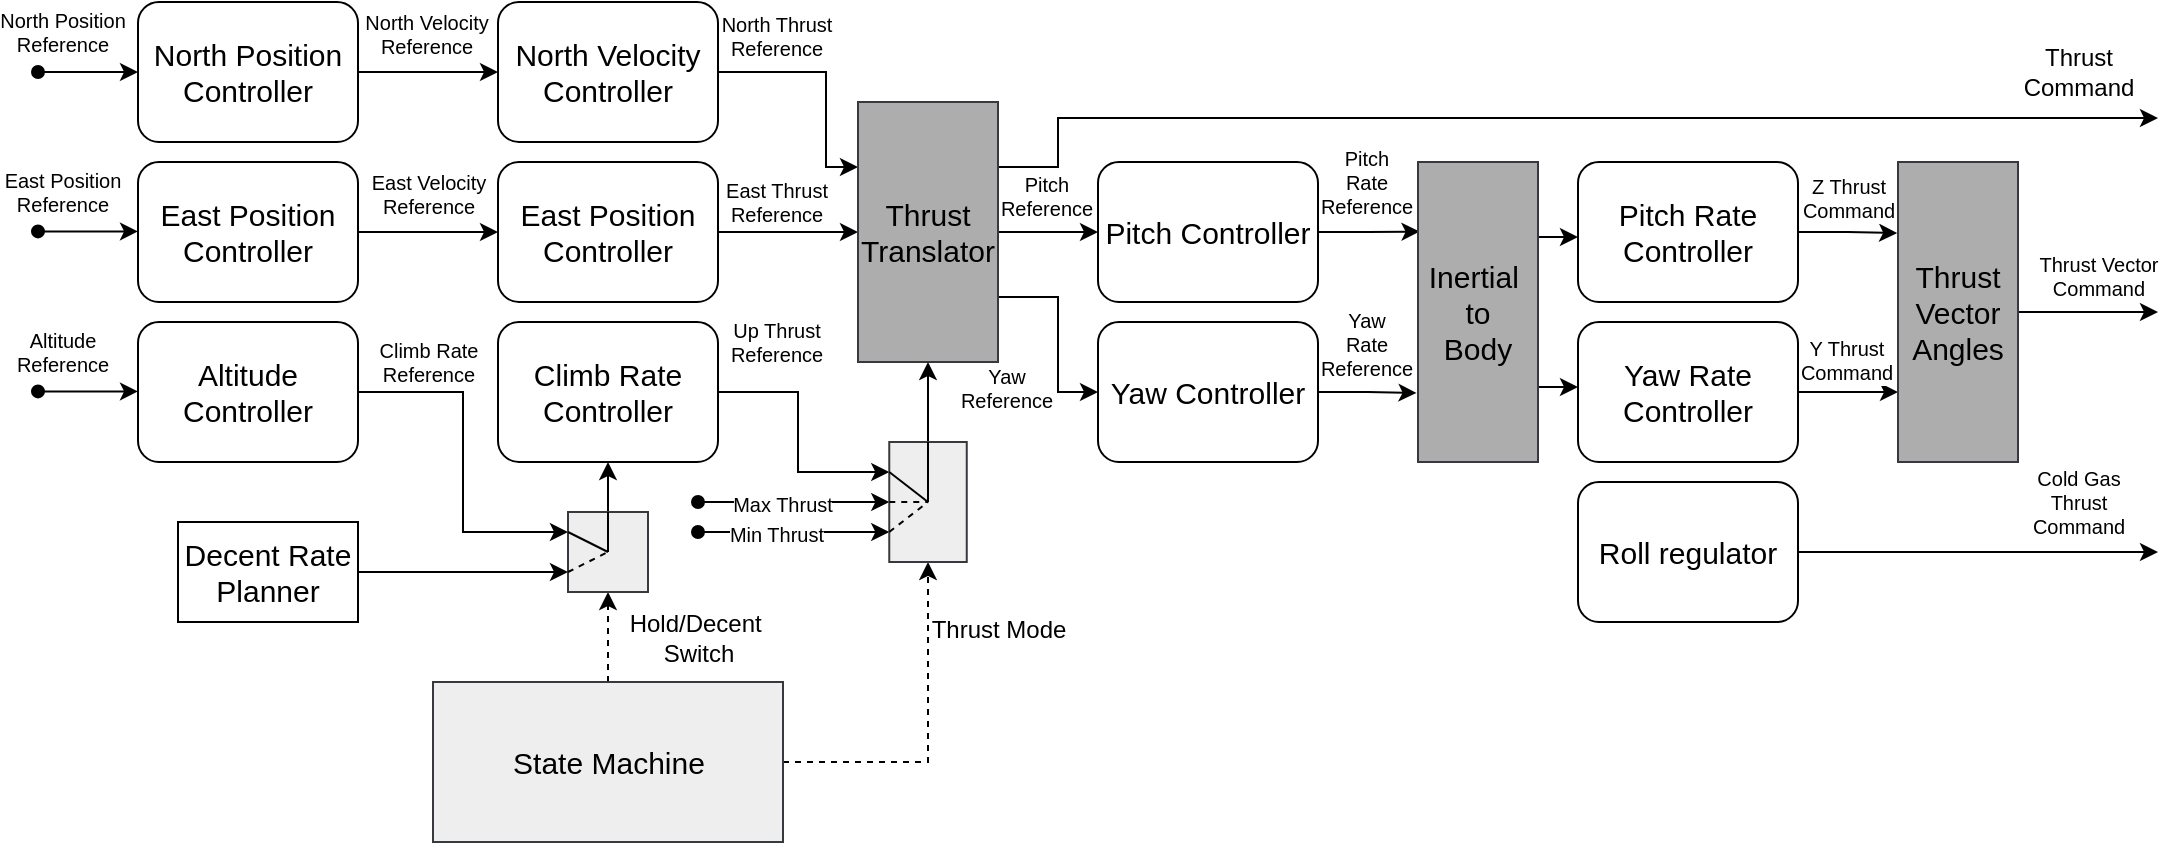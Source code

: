 <mxfile version="20.3.1" type="device"><diagram id="TSHoQDLFOvXR2-as7giw" name="Page-1"><mxGraphModel dx="2164" dy="1285" grid="1" gridSize="10" guides="1" tooltips="1" connect="1" arrows="1" fold="1" page="1" pageScale="1" pageWidth="850" pageHeight="1100" math="0" shadow="0"><root><mxCell id="0"/><mxCell id="1" parent="0"/><mxCell id="qTCDaYdqjMMDO9V5PS31-25" style="edgeStyle=orthogonalEdgeStyle;rounded=0;orthogonalLoop=1;jettySize=auto;html=1;entryX=0;entryY=0.5;entryDx=0;entryDy=0;fontSize=15;" edge="1" parent="1" source="qTCDaYdqjMMDO9V5PS31-17" target="qTCDaYdqjMMDO9V5PS31-20"><mxGeometry relative="1" as="geometry"/></mxCell><mxCell id="qTCDaYdqjMMDO9V5PS31-28" value="North Velocity&lt;br style=&quot;font-size: 10px;&quot;&gt;Reference" style="edgeLabel;html=1;align=center;verticalAlign=middle;resizable=0;points=[];fontSize=10;" vertex="1" connectable="0" parent="qTCDaYdqjMMDO9V5PS31-25"><mxGeometry x="-0.244" y="2" relative="1" as="geometry"><mxPoint x="7" y="-17" as="offset"/></mxGeometry></mxCell><mxCell id="qTCDaYdqjMMDO9V5PS31-17" value="North Position Controller" style="rounded=1;whiteSpace=wrap;html=1;fontSize=15;shadow=0;sketch=0;glass=0;" vertex="1" parent="1"><mxGeometry x="-370" y="80" width="110" height="70" as="geometry"/></mxCell><mxCell id="qTCDaYdqjMMDO9V5PS31-26" style="edgeStyle=orthogonalEdgeStyle;rounded=0;orthogonalLoop=1;jettySize=auto;html=1;entryX=0;entryY=0.5;entryDx=0;entryDy=0;fontSize=15;" edge="1" parent="1" source="qTCDaYdqjMMDO9V5PS31-18" target="qTCDaYdqjMMDO9V5PS31-21"><mxGeometry relative="1" as="geometry"/></mxCell><mxCell id="qTCDaYdqjMMDO9V5PS31-29" value="East Velocity&lt;br style=&quot;font-size: 10px;&quot;&gt;Reference" style="edgeLabel;html=1;align=center;verticalAlign=middle;resizable=0;points=[];fontSize=10;" vertex="1" connectable="0" parent="qTCDaYdqjMMDO9V5PS31-26"><mxGeometry x="-0.121" y="-2" relative="1" as="geometry"><mxPoint x="4" y="-21" as="offset"/></mxGeometry></mxCell><mxCell id="qTCDaYdqjMMDO9V5PS31-18" value="East Position Controller" style="rounded=1;whiteSpace=wrap;html=1;fontSize=15;" vertex="1" parent="1"><mxGeometry x="-370" y="160" width="110" height="70" as="geometry"/></mxCell><mxCell id="qTCDaYdqjMMDO9V5PS31-27" value="&lt;span style=&quot;color: rgb(0, 0, 0); font-family: Helvetica; font-size: 10px; font-style: normal; font-variant-ligatures: normal; font-variant-caps: normal; font-weight: 400; letter-spacing: normal; orphans: 2; text-align: center; text-indent: 0px; text-transform: none; widows: 2; word-spacing: 0px; -webkit-text-stroke-width: 0px; background-color: rgb(255, 255, 255); text-decoration-thickness: initial; text-decoration-style: initial; text-decoration-color: initial; float: none; display: inline !important;&quot;&gt;Climb Rate&lt;/span&gt;&lt;br style=&quot;color: rgb(0, 0, 0); font-family: Helvetica; font-size: 10px; font-style: normal; font-variant-ligatures: normal; font-variant-caps: normal; font-weight: 400; letter-spacing: normal; orphans: 2; text-align: center; text-indent: 0px; text-transform: none; widows: 2; word-spacing: 0px; -webkit-text-stroke-width: 0px; text-decoration-thickness: initial; text-decoration-style: initial; text-decoration-color: initial;&quot;&gt;&lt;span style=&quot;color: rgb(0, 0, 0); font-family: Helvetica; font-size: 10px; font-style: normal; font-variant-ligatures: normal; font-variant-caps: normal; font-weight: 400; letter-spacing: normal; orphans: 2; text-align: center; text-indent: 0px; text-transform: none; widows: 2; word-spacing: 0px; -webkit-text-stroke-width: 0px; background-color: rgb(255, 255, 255); text-decoration-thickness: initial; text-decoration-style: initial; text-decoration-color: initial; float: none; display: inline !important;&quot;&gt;Reference&lt;/span&gt;" style="edgeStyle=orthogonalEdgeStyle;rounded=0;orthogonalLoop=1;jettySize=auto;html=1;entryX=0;entryY=0.25;entryDx=0;entryDy=0;fontSize=10;" edge="1" parent="1" source="qTCDaYdqjMMDO9V5PS31-19" target="qTCDaYdqjMMDO9V5PS31-82"><mxGeometry x="-0.6" y="15" relative="1" as="geometry"><mxPoint as="offset"/></mxGeometry></mxCell><mxCell id="qTCDaYdqjMMDO9V5PS31-19" value="Altitude Controller" style="rounded=1;whiteSpace=wrap;html=1;fontSize=15;" vertex="1" parent="1"><mxGeometry x="-370" y="240" width="110" height="70" as="geometry"/></mxCell><mxCell id="qTCDaYdqjMMDO9V5PS31-30" style="edgeStyle=orthogonalEdgeStyle;rounded=0;orthogonalLoop=1;jettySize=auto;html=1;entryX=0;entryY=0.25;entryDx=0;entryDy=0;fontSize=12;" edge="1" parent="1" source="qTCDaYdqjMMDO9V5PS31-20" target="qTCDaYdqjMMDO9V5PS31-24"><mxGeometry relative="1" as="geometry"><Array as="points"><mxPoint x="-26" y="115"/><mxPoint x="-26" y="163"/></Array></mxGeometry></mxCell><mxCell id="qTCDaYdqjMMDO9V5PS31-33" value="North Thrust&lt;br style=&quot;font-size: 10px;&quot;&gt;Reference" style="edgeLabel;html=1;align=center;verticalAlign=middle;resizable=0;points=[];fontSize=10;" vertex="1" connectable="0" parent="qTCDaYdqjMMDO9V5PS31-30"><mxGeometry x="-0.375" y="-1" relative="1" as="geometry"><mxPoint x="-8" y="-19" as="offset"/></mxGeometry></mxCell><mxCell id="qTCDaYdqjMMDO9V5PS31-20" value="North Velocity Controller" style="rounded=1;whiteSpace=wrap;html=1;fontSize=15;" vertex="1" parent="1"><mxGeometry x="-190" y="80" width="110" height="70" as="geometry"/></mxCell><mxCell id="qTCDaYdqjMMDO9V5PS31-31" style="edgeStyle=orthogonalEdgeStyle;rounded=0;orthogonalLoop=1;jettySize=auto;html=1;entryX=0;entryY=0.5;entryDx=0;entryDy=0;fontSize=12;" edge="1" parent="1" source="qTCDaYdqjMMDO9V5PS31-21" target="qTCDaYdqjMMDO9V5PS31-24"><mxGeometry relative="1" as="geometry"/></mxCell><mxCell id="qTCDaYdqjMMDO9V5PS31-64" value="East Thrust&lt;br style=&quot;font-size: 10px;&quot;&gt;Reference" style="edgeLabel;html=1;align=center;verticalAlign=middle;resizable=0;points=[];fontSize=10;" vertex="1" connectable="0" parent="qTCDaYdqjMMDO9V5PS31-31"><mxGeometry x="-0.359" y="-1" relative="1" as="geometry"><mxPoint x="6" y="-16" as="offset"/></mxGeometry></mxCell><mxCell id="qTCDaYdqjMMDO9V5PS31-21" value="East Position Controller" style="rounded=1;whiteSpace=wrap;html=1;fontSize=15;" vertex="1" parent="1"><mxGeometry x="-190" y="160" width="110" height="70" as="geometry"/></mxCell><mxCell id="qTCDaYdqjMMDO9V5PS31-32" style="edgeStyle=orthogonalEdgeStyle;rounded=0;orthogonalLoop=1;jettySize=auto;html=1;entryX=0;entryY=0.25;entryDx=0;entryDy=0;fontSize=12;" edge="1" parent="1" source="qTCDaYdqjMMDO9V5PS31-23" target="qTCDaYdqjMMDO9V5PS31-93"><mxGeometry relative="1" as="geometry"><Array as="points"><mxPoint x="-40" y="275"/><mxPoint x="-40" y="315"/></Array></mxGeometry></mxCell><mxCell id="qTCDaYdqjMMDO9V5PS31-63" value="Up Thrust&lt;br style=&quot;font-size: 10px;&quot;&gt;Reference" style="edgeLabel;html=1;align=center;verticalAlign=middle;resizable=0;points=[];fontSize=10;" vertex="1" connectable="0" parent="qTCDaYdqjMMDO9V5PS31-32"><mxGeometry x="-0.367" y="-1" relative="1" as="geometry"><mxPoint x="-10" y="-25" as="offset"/></mxGeometry></mxCell><mxCell id="qTCDaYdqjMMDO9V5PS31-23" value="Climb Rate Controller" style="rounded=1;whiteSpace=wrap;html=1;fontSize=15;" vertex="1" parent="1"><mxGeometry x="-190" y="240" width="110" height="70" as="geometry"/></mxCell><mxCell id="qTCDaYdqjMMDO9V5PS31-46" style="edgeStyle=orthogonalEdgeStyle;rounded=0;orthogonalLoop=1;jettySize=auto;html=1;exitX=1;exitY=0.75;exitDx=0;exitDy=0;entryX=0;entryY=0.5;entryDx=0;entryDy=0;fontSize=12;" edge="1" parent="1" source="qTCDaYdqjMMDO9V5PS31-24" target="qTCDaYdqjMMDO9V5PS31-37"><mxGeometry relative="1" as="geometry"><Array as="points"><mxPoint x="90" y="228"/><mxPoint x="90" y="275"/></Array></mxGeometry></mxCell><mxCell id="qTCDaYdqjMMDO9V5PS31-62" value="Yaw&lt;br style=&quot;font-size: 10px;&quot;&gt;Reference" style="edgeLabel;html=1;align=center;verticalAlign=middle;resizable=0;points=[];fontSize=10;" vertex="1" connectable="0" parent="qTCDaYdqjMMDO9V5PS31-46"><mxGeometry x="0.438" y="-1" relative="1" as="geometry"><mxPoint x="-25" y="5" as="offset"/></mxGeometry></mxCell><mxCell id="qTCDaYdqjMMDO9V5PS31-48" style="edgeStyle=orthogonalEdgeStyle;rounded=0;orthogonalLoop=1;jettySize=auto;html=1;entryX=0;entryY=0.5;entryDx=0;entryDy=0;fontSize=12;" edge="1" parent="1" source="qTCDaYdqjMMDO9V5PS31-24" target="qTCDaYdqjMMDO9V5PS31-36"><mxGeometry relative="1" as="geometry"/></mxCell><mxCell id="qTCDaYdqjMMDO9V5PS31-61" value="Pitch &lt;br style=&quot;font-size: 10px;&quot;&gt;Reference" style="edgeLabel;html=1;align=center;verticalAlign=middle;resizable=0;points=[];fontSize=10;" vertex="1" connectable="0" parent="qTCDaYdqjMMDO9V5PS31-48"><mxGeometry x="0.298" y="1" relative="1" as="geometry"><mxPoint x="-9" y="-17" as="offset"/></mxGeometry></mxCell><mxCell id="qTCDaYdqjMMDO9V5PS31-49" style="edgeStyle=orthogonalEdgeStyle;rounded=0;orthogonalLoop=1;jettySize=auto;html=1;exitX=1;exitY=0.25;exitDx=0;exitDy=0;fontSize=12;" edge="1" parent="1" source="qTCDaYdqjMMDO9V5PS31-24"><mxGeometry relative="1" as="geometry"><mxPoint x="640" y="138" as="targetPoint"/><Array as="points"><mxPoint x="90" y="162"/><mxPoint x="90" y="138"/></Array></mxGeometry></mxCell><mxCell id="qTCDaYdqjMMDO9V5PS31-50" value="Thrust &lt;br&gt;Command" style="edgeLabel;html=1;align=center;verticalAlign=middle;resizable=0;points=[];fontSize=12;" vertex="1" connectable="0" parent="qTCDaYdqjMMDO9V5PS31-49"><mxGeometry x="-0.235" y="1" relative="1" as="geometry"><mxPoint x="333" y="-22" as="offset"/></mxGeometry></mxCell><mxCell id="qTCDaYdqjMMDO9V5PS31-24" value="Thrust Translator" style="whiteSpace=wrap;html=1;fontSize=15;sketch=0;fillStyle=solid;fillColor=#ADADAD;strokeColor=#36393d;curveFitting=0.95;hachureAngle=-41;hachureGap=-5;comic=0;enumerate=0;treeMoving=0;treeFolding=0;fixDash=0;" vertex="1" parent="1"><mxGeometry x="-10" y="130" width="70" height="130" as="geometry"/></mxCell><mxCell id="qTCDaYdqjMMDO9V5PS31-55" style="edgeStyle=orthogonalEdgeStyle;rounded=0;orthogonalLoop=1;jettySize=auto;html=1;entryX=0.013;entryY=0.232;entryDx=0;entryDy=0;entryPerimeter=0;fontSize=12;" edge="1" parent="1" source="qTCDaYdqjMMDO9V5PS31-36" target="qTCDaYdqjMMDO9V5PS31-53"><mxGeometry relative="1" as="geometry"/></mxCell><mxCell id="qTCDaYdqjMMDO9V5PS31-60" value="Pitch&lt;br&gt;Rate&lt;br&gt;Reference" style="edgeLabel;html=1;align=center;verticalAlign=middle;resizable=0;points=[];fontSize=10;" vertex="1" connectable="0" parent="qTCDaYdqjMMDO9V5PS31-55"><mxGeometry x="-0.258" relative="1" as="geometry"><mxPoint x="5" y="-25" as="offset"/></mxGeometry></mxCell><mxCell id="qTCDaYdqjMMDO9V5PS31-36" value="Pitch Controller" style="rounded=1;whiteSpace=wrap;html=1;fontSize=15;" vertex="1" parent="1"><mxGeometry x="110" y="160" width="110" height="70" as="geometry"/></mxCell><mxCell id="qTCDaYdqjMMDO9V5PS31-56" style="edgeStyle=orthogonalEdgeStyle;rounded=0;orthogonalLoop=1;jettySize=auto;html=1;entryX=-0.012;entryY=0.77;entryDx=0;entryDy=0;entryPerimeter=0;fontSize=12;" edge="1" parent="1" source="qTCDaYdqjMMDO9V5PS31-37" target="qTCDaYdqjMMDO9V5PS31-53"><mxGeometry relative="1" as="geometry"><Array as="points"/></mxGeometry></mxCell><mxCell id="qTCDaYdqjMMDO9V5PS31-65" value="Yaw&lt;br&gt;Rate&lt;br&gt;Reference" style="edgeLabel;html=1;align=center;verticalAlign=middle;resizable=0;points=[];fontSize=10;" vertex="1" connectable="0" parent="qTCDaYdqjMMDO9V5PS31-56"><mxGeometry x="-0.229" y="1" relative="1" as="geometry"><mxPoint x="5" y="-23" as="offset"/></mxGeometry></mxCell><mxCell id="qTCDaYdqjMMDO9V5PS31-37" value="Yaw Controller" style="rounded=1;whiteSpace=wrap;html=1;fontSize=15;" vertex="1" parent="1"><mxGeometry x="110" y="240" width="110" height="70" as="geometry"/></mxCell><mxCell id="qTCDaYdqjMMDO9V5PS31-68" style="edgeStyle=orthogonalEdgeStyle;rounded=0;orthogonalLoop=1;jettySize=auto;html=1;exitX=1;exitY=0.25;exitDx=0;exitDy=0;entryX=0;entryY=0.538;entryDx=0;entryDy=0;entryPerimeter=0;fontSize=10;" edge="1" parent="1" source="qTCDaYdqjMMDO9V5PS31-53" target="qTCDaYdqjMMDO9V5PS31-66"><mxGeometry relative="1" as="geometry"/></mxCell><mxCell id="qTCDaYdqjMMDO9V5PS31-69" style="edgeStyle=orthogonalEdgeStyle;rounded=0;orthogonalLoop=1;jettySize=auto;html=1;exitX=1;exitY=0.75;exitDx=0;exitDy=0;entryX=0;entryY=0.467;entryDx=0;entryDy=0;entryPerimeter=0;fontSize=10;" edge="1" parent="1" source="qTCDaYdqjMMDO9V5PS31-53" target="qTCDaYdqjMMDO9V5PS31-67"><mxGeometry relative="1" as="geometry"/></mxCell><mxCell id="qTCDaYdqjMMDO9V5PS31-53" value="Inertial&amp;nbsp;&lt;br&gt;to&lt;br&gt;Body" style="whiteSpace=wrap;html=1;fontSize=15;fillColor=#ADADAD;strokeColor=#36393d;sketch=0;fillStyle=solid;curveFitting=0.95;hachureAngle=-41;hachureGap=-5;comic=0;" vertex="1" parent="1"><mxGeometry x="270" y="160" width="60" height="150" as="geometry"/></mxCell><mxCell id="qTCDaYdqjMMDO9V5PS31-71" style="edgeStyle=orthogonalEdgeStyle;rounded=0;orthogonalLoop=1;jettySize=auto;html=1;entryX=-0.007;entryY=0.237;entryDx=0;entryDy=0;fontSize=10;entryPerimeter=0;" edge="1" parent="1" source="qTCDaYdqjMMDO9V5PS31-66" target="qTCDaYdqjMMDO9V5PS31-70"><mxGeometry relative="1" as="geometry"/></mxCell><mxCell id="qTCDaYdqjMMDO9V5PS31-73" value="Z Thrust &lt;br&gt;Command" style="edgeLabel;html=1;align=center;verticalAlign=middle;resizable=0;points=[];fontSize=10;" vertex="1" connectable="0" parent="qTCDaYdqjMMDO9V5PS31-71"><mxGeometry x="-0.195" relative="1" as="geometry"><mxPoint x="5" y="-17" as="offset"/></mxGeometry></mxCell><mxCell id="qTCDaYdqjMMDO9V5PS31-66" value="Pitch Rate Controller" style="rounded=1;whiteSpace=wrap;html=1;fontSize=15;" vertex="1" parent="1"><mxGeometry x="350" y="160" width="110" height="70" as="geometry"/></mxCell><mxCell id="qTCDaYdqjMMDO9V5PS31-72" style="edgeStyle=orthogonalEdgeStyle;rounded=0;orthogonalLoop=1;jettySize=auto;html=1;entryX=0;entryY=0.767;entryDx=0;entryDy=0;entryPerimeter=0;fontSize=10;" edge="1" parent="1" source="qTCDaYdqjMMDO9V5PS31-67" target="qTCDaYdqjMMDO9V5PS31-70"><mxGeometry relative="1" as="geometry"/></mxCell><mxCell id="qTCDaYdqjMMDO9V5PS31-74" value="Y Thrust &lt;br&gt;Command" style="edgeLabel;html=1;align=center;verticalAlign=middle;resizable=0;points=[];fontSize=10;" vertex="1" connectable="0" parent="qTCDaYdqjMMDO9V5PS31-72"><mxGeometry x="-0.157" relative="1" as="geometry"><mxPoint x="3" y="-16" as="offset"/></mxGeometry></mxCell><mxCell id="qTCDaYdqjMMDO9V5PS31-67" value="Yaw Rate Controller" style="rounded=1;whiteSpace=wrap;html=1;fontSize=15;" vertex="1" parent="1"><mxGeometry x="350" y="240" width="110" height="70" as="geometry"/></mxCell><mxCell id="qTCDaYdqjMMDO9V5PS31-75" style="edgeStyle=orthogonalEdgeStyle;rounded=0;orthogonalLoop=1;jettySize=auto;html=1;fontSize=10;" edge="1" parent="1" source="qTCDaYdqjMMDO9V5PS31-70"><mxGeometry relative="1" as="geometry"><mxPoint x="640" y="235" as="targetPoint"/></mxGeometry></mxCell><mxCell id="qTCDaYdqjMMDO9V5PS31-120" value="Thrust Vector &lt;br&gt;Command" style="edgeLabel;html=1;align=center;verticalAlign=middle;resizable=0;points=[];fontSize=10;" vertex="1" connectable="0" parent="qTCDaYdqjMMDO9V5PS31-75"><mxGeometry x="0.8" y="1" relative="1" as="geometry"><mxPoint x="-23" y="-17" as="offset"/></mxGeometry></mxCell><mxCell id="qTCDaYdqjMMDO9V5PS31-70" value="Thrust Vector Angles" style="whiteSpace=wrap;html=1;fontSize=15;fillColor=#ADADAD;strokeColor=#36393d;sketch=0;fillStyle=solid;curveFitting=0.95;hachureAngle=-41;hachureGap=-5;comic=0;" vertex="1" parent="1"><mxGeometry x="510" y="160" width="60" height="150" as="geometry"/></mxCell><mxCell id="qTCDaYdqjMMDO9V5PS31-77" style="edgeStyle=orthogonalEdgeStyle;rounded=0;orthogonalLoop=1;jettySize=auto;html=1;fontSize=10;" edge="1" parent="1" source="qTCDaYdqjMMDO9V5PS31-76"><mxGeometry relative="1" as="geometry"><mxPoint x="640" y="355" as="targetPoint"/></mxGeometry></mxCell><mxCell id="qTCDaYdqjMMDO9V5PS31-78" value="Cold Gas&lt;br&gt;Thrust &lt;br&gt;Command" style="edgeLabel;html=1;align=center;verticalAlign=middle;resizable=0;points=[];fontSize=10;" vertex="1" connectable="0" parent="qTCDaYdqjMMDO9V5PS31-77"><mxGeometry x="-0.191" y="1" relative="1" as="geometry"><mxPoint x="67" y="-24" as="offset"/></mxGeometry></mxCell><mxCell id="qTCDaYdqjMMDO9V5PS31-76" value="Roll regulator" style="rounded=1;whiteSpace=wrap;html=1;fontSize=15;" vertex="1" parent="1"><mxGeometry x="350" y="320" width="110" height="70" as="geometry"/></mxCell><mxCell id="qTCDaYdqjMMDO9V5PS31-89" style="edgeStyle=orthogonalEdgeStyle;rounded=0;orthogonalLoop=1;jettySize=auto;html=1;entryX=0.5;entryY=1;entryDx=0;entryDy=0;dashed=1;strokeWidth=1;fontSize=14;" edge="1" parent="1" source="qTCDaYdqjMMDO9V5PS31-80" target="qTCDaYdqjMMDO9V5PS31-82"><mxGeometry relative="1" as="geometry"/></mxCell><mxCell id="qTCDaYdqjMMDO9V5PS31-91" value="Hold/Decent&amp;nbsp;&lt;br&gt;Switch" style="edgeLabel;html=1;align=center;verticalAlign=middle;resizable=0;points=[];fontSize=12;" vertex="1" connectable="0" parent="qTCDaYdqjMMDO9V5PS31-89"><mxGeometry x="0.238" y="-1" relative="1" as="geometry"><mxPoint x="44" y="6" as="offset"/></mxGeometry></mxCell><mxCell id="qTCDaYdqjMMDO9V5PS31-96" style="edgeStyle=orthogonalEdgeStyle;rounded=0;orthogonalLoop=1;jettySize=auto;html=1;entryX=0.5;entryY=1;entryDx=0;entryDy=0;strokeWidth=1;fontSize=12;dashed=1;" edge="1" parent="1" source="qTCDaYdqjMMDO9V5PS31-80" target="qTCDaYdqjMMDO9V5PS31-93"><mxGeometry relative="1" as="geometry"/></mxCell><mxCell id="qTCDaYdqjMMDO9V5PS31-97" value="Thrust Mode" style="edgeLabel;html=1;align=center;verticalAlign=middle;resizable=0;points=[];fontSize=12;" vertex="1" connectable="0" parent="qTCDaYdqjMMDO9V5PS31-96"><mxGeometry x="0.577" y="-1" relative="1" as="geometry"><mxPoint x="34" y="-3" as="offset"/></mxGeometry></mxCell><mxCell id="qTCDaYdqjMMDO9V5PS31-80" value="State Machine" style="rounded=0;whiteSpace=wrap;html=1;fontSize=15;fillColor=#eeeeee;fillStyle=auto;strokeColor=#36393d;" vertex="1" parent="1"><mxGeometry x="-222.5" y="420" width="175" height="80" as="geometry"/></mxCell><mxCell id="qTCDaYdqjMMDO9V5PS31-92" style="edgeStyle=orthogonalEdgeStyle;rounded=0;orthogonalLoop=1;jettySize=auto;html=1;entryX=0.5;entryY=1;entryDx=0;entryDy=0;strokeWidth=1;fontSize=12;" edge="1" parent="1" source="qTCDaYdqjMMDO9V5PS31-82" target="qTCDaYdqjMMDO9V5PS31-23"><mxGeometry relative="1" as="geometry"><Array as="points"><mxPoint x="-135" y="320"/><mxPoint x="-135" y="320"/></Array></mxGeometry></mxCell><mxCell id="qTCDaYdqjMMDO9V5PS31-82" value="" style="rounded=0;whiteSpace=wrap;html=1;fontSize=14;fillColor=#eeeeee;strokeColor=#36393d;" vertex="1" parent="1"><mxGeometry x="-155" y="335" width="40" height="40" as="geometry"/></mxCell><mxCell id="qTCDaYdqjMMDO9V5PS31-83" value="" style="endArrow=none;html=1;rounded=0;fontSize=14;entryX=0.5;entryY=0;entryDx=0;entryDy=0;" edge="1" parent="1" target="qTCDaYdqjMMDO9V5PS31-82"><mxGeometry width="50" height="50" relative="1" as="geometry"><mxPoint x="-135" y="355" as="sourcePoint"/><mxPoint x="-75" y="325" as="targetPoint"/></mxGeometry></mxCell><mxCell id="qTCDaYdqjMMDO9V5PS31-84" value="" style="endArrow=none;html=1;rounded=0;fontSize=14;dashed=1;exitX=0;exitY=0.75;exitDx=0;exitDy=0;" edge="1" parent="1" source="qTCDaYdqjMMDO9V5PS31-82"><mxGeometry width="50" height="50" relative="1" as="geometry"><mxPoint x="-125" y="375" as="sourcePoint"/><mxPoint x="-135" y="355" as="targetPoint"/></mxGeometry></mxCell><mxCell id="qTCDaYdqjMMDO9V5PS31-85" value="" style="endArrow=none;html=1;strokeWidth=1;rounded=0;fontSize=14;exitX=0;exitY=0.25;exitDx=0;exitDy=0;" edge="1" parent="1" source="qTCDaYdqjMMDO9V5PS31-82"><mxGeometry width="50" height="50" relative="1" as="geometry"><mxPoint x="-125" y="375" as="sourcePoint"/><mxPoint x="-135" y="355" as="targetPoint"/></mxGeometry></mxCell><mxCell id="qTCDaYdqjMMDO9V5PS31-88" style="edgeStyle=orthogonalEdgeStyle;rounded=0;orthogonalLoop=1;jettySize=auto;html=1;entryX=0;entryY=0.75;entryDx=0;entryDy=0;strokeWidth=1;fontSize=14;" edge="1" parent="1" source="qTCDaYdqjMMDO9V5PS31-87" target="qTCDaYdqjMMDO9V5PS31-82"><mxGeometry relative="1" as="geometry"/></mxCell><mxCell id="qTCDaYdqjMMDO9V5PS31-87" value="Decent Rate Planner" style="rounded=0;whiteSpace=wrap;html=1;fontSize=15;" vertex="1" parent="1"><mxGeometry x="-350" y="340" width="90" height="50" as="geometry"/></mxCell><mxCell id="qTCDaYdqjMMDO9V5PS31-95" style="edgeStyle=orthogonalEdgeStyle;rounded=0;orthogonalLoop=1;jettySize=auto;html=1;entryX=0.5;entryY=1;entryDx=0;entryDy=0;strokeWidth=1;fontSize=12;" edge="1" parent="1" source="qTCDaYdqjMMDO9V5PS31-93" target="qTCDaYdqjMMDO9V5PS31-24"><mxGeometry relative="1" as="geometry"/></mxCell><mxCell id="qTCDaYdqjMMDO9V5PS31-106" style="edgeStyle=orthogonalEdgeStyle;rounded=0;orthogonalLoop=1;jettySize=auto;html=1;strokeWidth=1;fontSize=12;startArrow=classic;startFill=1;endArrow=oval;endFill=1;" edge="1" parent="1" source="qTCDaYdqjMMDO9V5PS31-93"><mxGeometry relative="1" as="geometry"><mxPoint x="-90" y="330" as="targetPoint"/></mxGeometry></mxCell><mxCell id="qTCDaYdqjMMDO9V5PS31-108" value="Max Thrust" style="edgeLabel;html=1;align=center;verticalAlign=middle;resizable=0;points=[];fontSize=10;" vertex="1" connectable="0" parent="qTCDaYdqjMMDO9V5PS31-106"><mxGeometry x="0.28" relative="1" as="geometry"><mxPoint x="7" as="offset"/></mxGeometry></mxCell><mxCell id="qTCDaYdqjMMDO9V5PS31-107" style="edgeStyle=orthogonalEdgeStyle;rounded=0;orthogonalLoop=1;jettySize=auto;html=1;exitX=0;exitY=0.75;exitDx=0;exitDy=0;strokeWidth=1;fontSize=12;endArrow=oval;endFill=1;startArrow=classic;startFill=1;" edge="1" parent="1" source="qTCDaYdqjMMDO9V5PS31-93"><mxGeometry relative="1" as="geometry"><mxPoint x="-90" y="345" as="targetPoint"/></mxGeometry></mxCell><mxCell id="qTCDaYdqjMMDO9V5PS31-110" value="Min Thrust" style="edgeLabel;html=1;align=center;verticalAlign=middle;resizable=0;points=[];fontSize=10;" vertex="1" connectable="0" parent="qTCDaYdqjMMDO9V5PS31-107"><mxGeometry x="0.264" y="1" relative="1" as="geometry"><mxPoint x="4" y="-1" as="offset"/></mxGeometry></mxCell><mxCell id="qTCDaYdqjMMDO9V5PS31-93" value="" style="whiteSpace=wrap;html=1;fontSize=12;fillColor=#eeeeee;strokeColor=#36393d;" vertex="1" parent="1"><mxGeometry x="5.63" y="300" width="38.75" height="60" as="geometry"/></mxCell><mxCell id="qTCDaYdqjMMDO9V5PS31-112" value="" style="endArrow=none;html=1;rounded=0;strokeWidth=1;fontSize=10;entryX=0.5;entryY=0;entryDx=0;entryDy=0;" edge="1" parent="1" target="qTCDaYdqjMMDO9V5PS31-93"><mxGeometry width="50" height="50" relative="1" as="geometry"><mxPoint x="25" y="330" as="sourcePoint"/><mxPoint x="68.75" y="310" as="targetPoint"/></mxGeometry></mxCell><mxCell id="qTCDaYdqjMMDO9V5PS31-113" value="" style="endArrow=none;html=1;rounded=0;strokeWidth=1;fontSize=10;exitX=0;exitY=0.25;exitDx=0;exitDy=0;" edge="1" parent="1" source="qTCDaYdqjMMDO9V5PS31-93"><mxGeometry width="50" height="50" relative="1" as="geometry"><mxPoint x="18.75" y="360" as="sourcePoint"/><mxPoint x="25" y="330" as="targetPoint"/></mxGeometry></mxCell><mxCell id="qTCDaYdqjMMDO9V5PS31-114" value="" style="endArrow=none;html=1;rounded=0;strokeWidth=1;fontSize=10;exitX=0;exitY=0.5;exitDx=0;exitDy=0;dashed=1;" edge="1" parent="1" source="qTCDaYdqjMMDO9V5PS31-93"><mxGeometry width="50" height="50" relative="1" as="geometry"><mxPoint x="18.75" y="360" as="sourcePoint"/><mxPoint x="25" y="330" as="targetPoint"/></mxGeometry></mxCell><mxCell id="qTCDaYdqjMMDO9V5PS31-119" value="" style="endArrow=none;html=1;rounded=0;strokeWidth=1;fontSize=10;exitX=0;exitY=0.75;exitDx=0;exitDy=0;dashed=1;" edge="1" parent="1" source="qTCDaYdqjMMDO9V5PS31-93"><mxGeometry width="50" height="50" relative="1" as="geometry"><mxPoint x="18.75" y="370" as="sourcePoint"/><mxPoint x="25" y="330" as="targetPoint"/></mxGeometry></mxCell><mxCell id="qTCDaYdqjMMDO9V5PS31-121" value="" style="endArrow=classic;html=1;rounded=0;strokeWidth=1;fontSize=10;entryX=0;entryY=0.5;entryDx=0;entryDy=0;startArrow=oval;startFill=1;" edge="1" parent="1" target="qTCDaYdqjMMDO9V5PS31-17"><mxGeometry width="50" height="50" relative="1" as="geometry"><mxPoint x="-420" y="115" as="sourcePoint"/><mxPoint x="-180" y="180" as="targetPoint"/></mxGeometry></mxCell><mxCell id="qTCDaYdqjMMDO9V5PS31-124" value="North Position&lt;br&gt;Reference" style="edgeLabel;html=1;align=center;verticalAlign=middle;resizable=0;points=[];fontSize=10;" vertex="1" connectable="0" parent="qTCDaYdqjMMDO9V5PS31-121"><mxGeometry x="-0.406" y="-2" relative="1" as="geometry"><mxPoint x="-3" y="-22" as="offset"/></mxGeometry></mxCell><mxCell id="qTCDaYdqjMMDO9V5PS31-126" value="" style="endArrow=classic;html=1;rounded=0;strokeWidth=1;fontSize=10;entryX=0;entryY=0.5;entryDx=0;entryDy=0;startArrow=oval;startFill=1;" edge="1" parent="1"><mxGeometry width="50" height="50" relative="1" as="geometry"><mxPoint x="-420" y="194.71" as="sourcePoint"/><mxPoint x="-370" y="194.71" as="targetPoint"/></mxGeometry></mxCell><mxCell id="qTCDaYdqjMMDO9V5PS31-127" value="East Position&lt;br&gt;Reference" style="edgeLabel;html=1;align=center;verticalAlign=middle;resizable=0;points=[];fontSize=10;" vertex="1" connectable="0" parent="qTCDaYdqjMMDO9V5PS31-126"><mxGeometry x="-0.406" y="-2" relative="1" as="geometry"><mxPoint x="-3" y="-22" as="offset"/></mxGeometry></mxCell><mxCell id="qTCDaYdqjMMDO9V5PS31-128" value="" style="endArrow=classic;html=1;rounded=0;strokeWidth=1;fontSize=10;entryX=0;entryY=0.5;entryDx=0;entryDy=0;startArrow=oval;startFill=1;" edge="1" parent="1"><mxGeometry width="50" height="50" relative="1" as="geometry"><mxPoint x="-420" y="274.71" as="sourcePoint"/><mxPoint x="-370" y="274.71" as="targetPoint"/></mxGeometry></mxCell><mxCell id="qTCDaYdqjMMDO9V5PS31-129" value="Altitude&lt;br&gt;Reference" style="edgeLabel;html=1;align=center;verticalAlign=middle;resizable=0;points=[];fontSize=10;" vertex="1" connectable="0" parent="qTCDaYdqjMMDO9V5PS31-128"><mxGeometry x="-0.406" y="-2" relative="1" as="geometry"><mxPoint x="-3" y="-22" as="offset"/></mxGeometry></mxCell></root></mxGraphModel></diagram></mxfile>